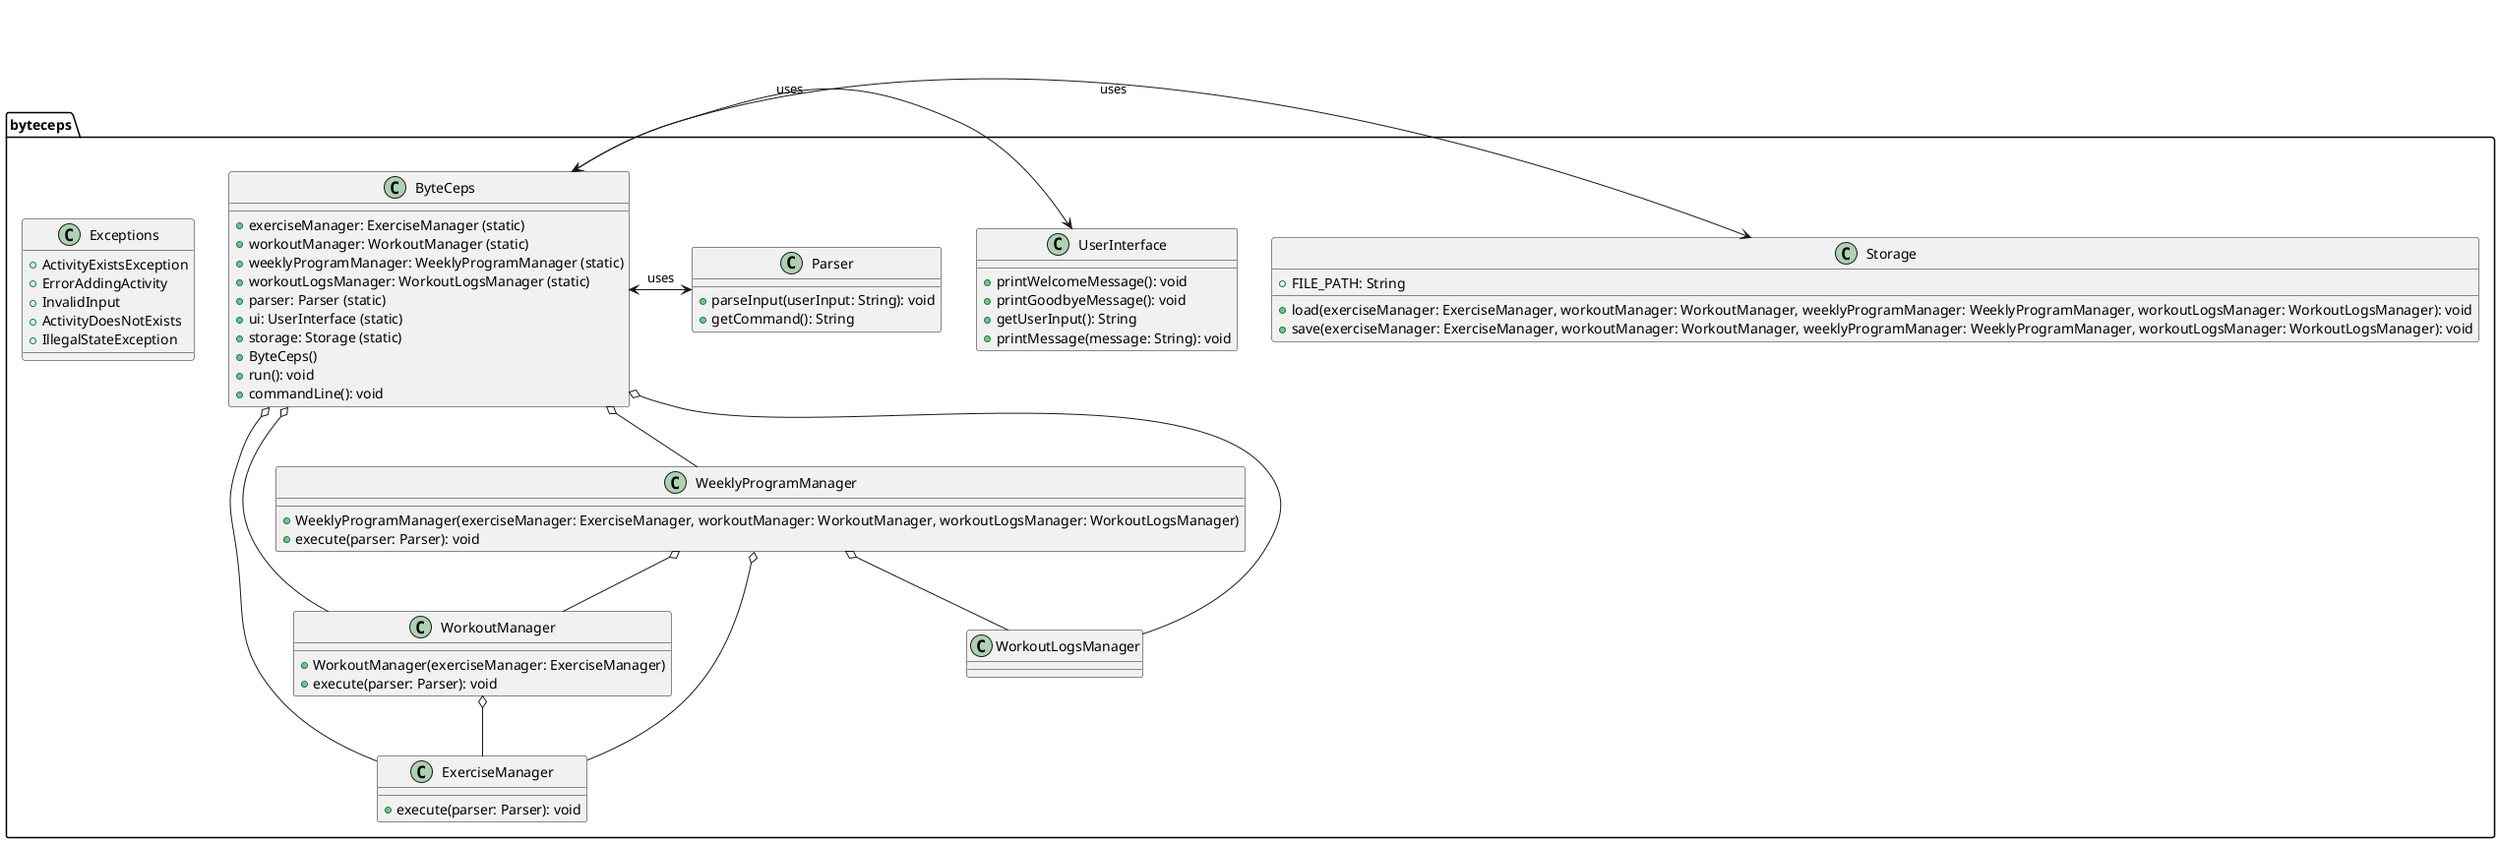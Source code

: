@startuml
package byteceps {

  class Storage {
      + FILE_PATH: String
      + load(exerciseManager: ExerciseManager, workoutManager: WorkoutManager, weeklyProgramManager: WeeklyProgramManager, workoutLogsManager: WorkoutLogsManager): void
      + save(exerciseManager: ExerciseManager, workoutManager: WorkoutManager, weeklyProgramManager: WeeklyProgramManager, workoutLogsManager: WorkoutLogsManager): void
  }

  class UserInterface {
      + printWelcomeMessage(): void
      + printGoodbyeMessage(): void
      + getUserInput(): String
      + printMessage(message: String): void
  }

  class Parser {
      + parseInput(userInput: String): void
      + getCommand(): String
  }

  class Exceptions {
      + ActivityExistsException
      + ErrorAddingActivity
      + InvalidInput
      + ActivityDoesNotExists
      + IllegalStateException
  }

  class ExerciseManager {
      + execute(parser: Parser): void
  }

  class WorkoutManager {
      + WorkoutManager(exerciseManager: ExerciseManager)
      + execute(parser: Parser): void
  }

  class WeeklyProgramManager {
      + WeeklyProgramManager(exerciseManager: ExerciseManager, workoutManager: WorkoutManager, workoutLogsManager: WorkoutLogsManager)
      + execute(parser: Parser): void
  }

  class WorkoutLogsManager {
  }

  class ByteCeps {
      + exerciseManager: ExerciseManager (static)
      + workoutManager: WorkoutManager (static)
      + weeklyProgramManager: WeeklyProgramManager (static)
      + workoutLogsManager: WorkoutLogsManager (static)
      + parser: Parser (static)
      + ui: UserInterface (static)
      + storage: Storage (static)
      + ByteCeps()
      + run(): void
      + commandLine(): void
  }

  ByteCeps <-> Storage : uses
  ByteCeps <-> UserInterface : uses
  ByteCeps <-> Parser : uses
  ByteCeps o-- ExerciseManager
  ByteCeps o-- WorkoutManager
  WorkoutManager o-- ExerciseManager
  ByteCeps o-- WeeklyProgramManager
  WeeklyProgramManager o-- ExerciseManager
  WeeklyProgramManager o-- WorkoutManager
  WeeklyProgramManager o-- WorkoutLogsManager
  ByteCeps o-- WorkoutLogsManager

}

 @enduml


